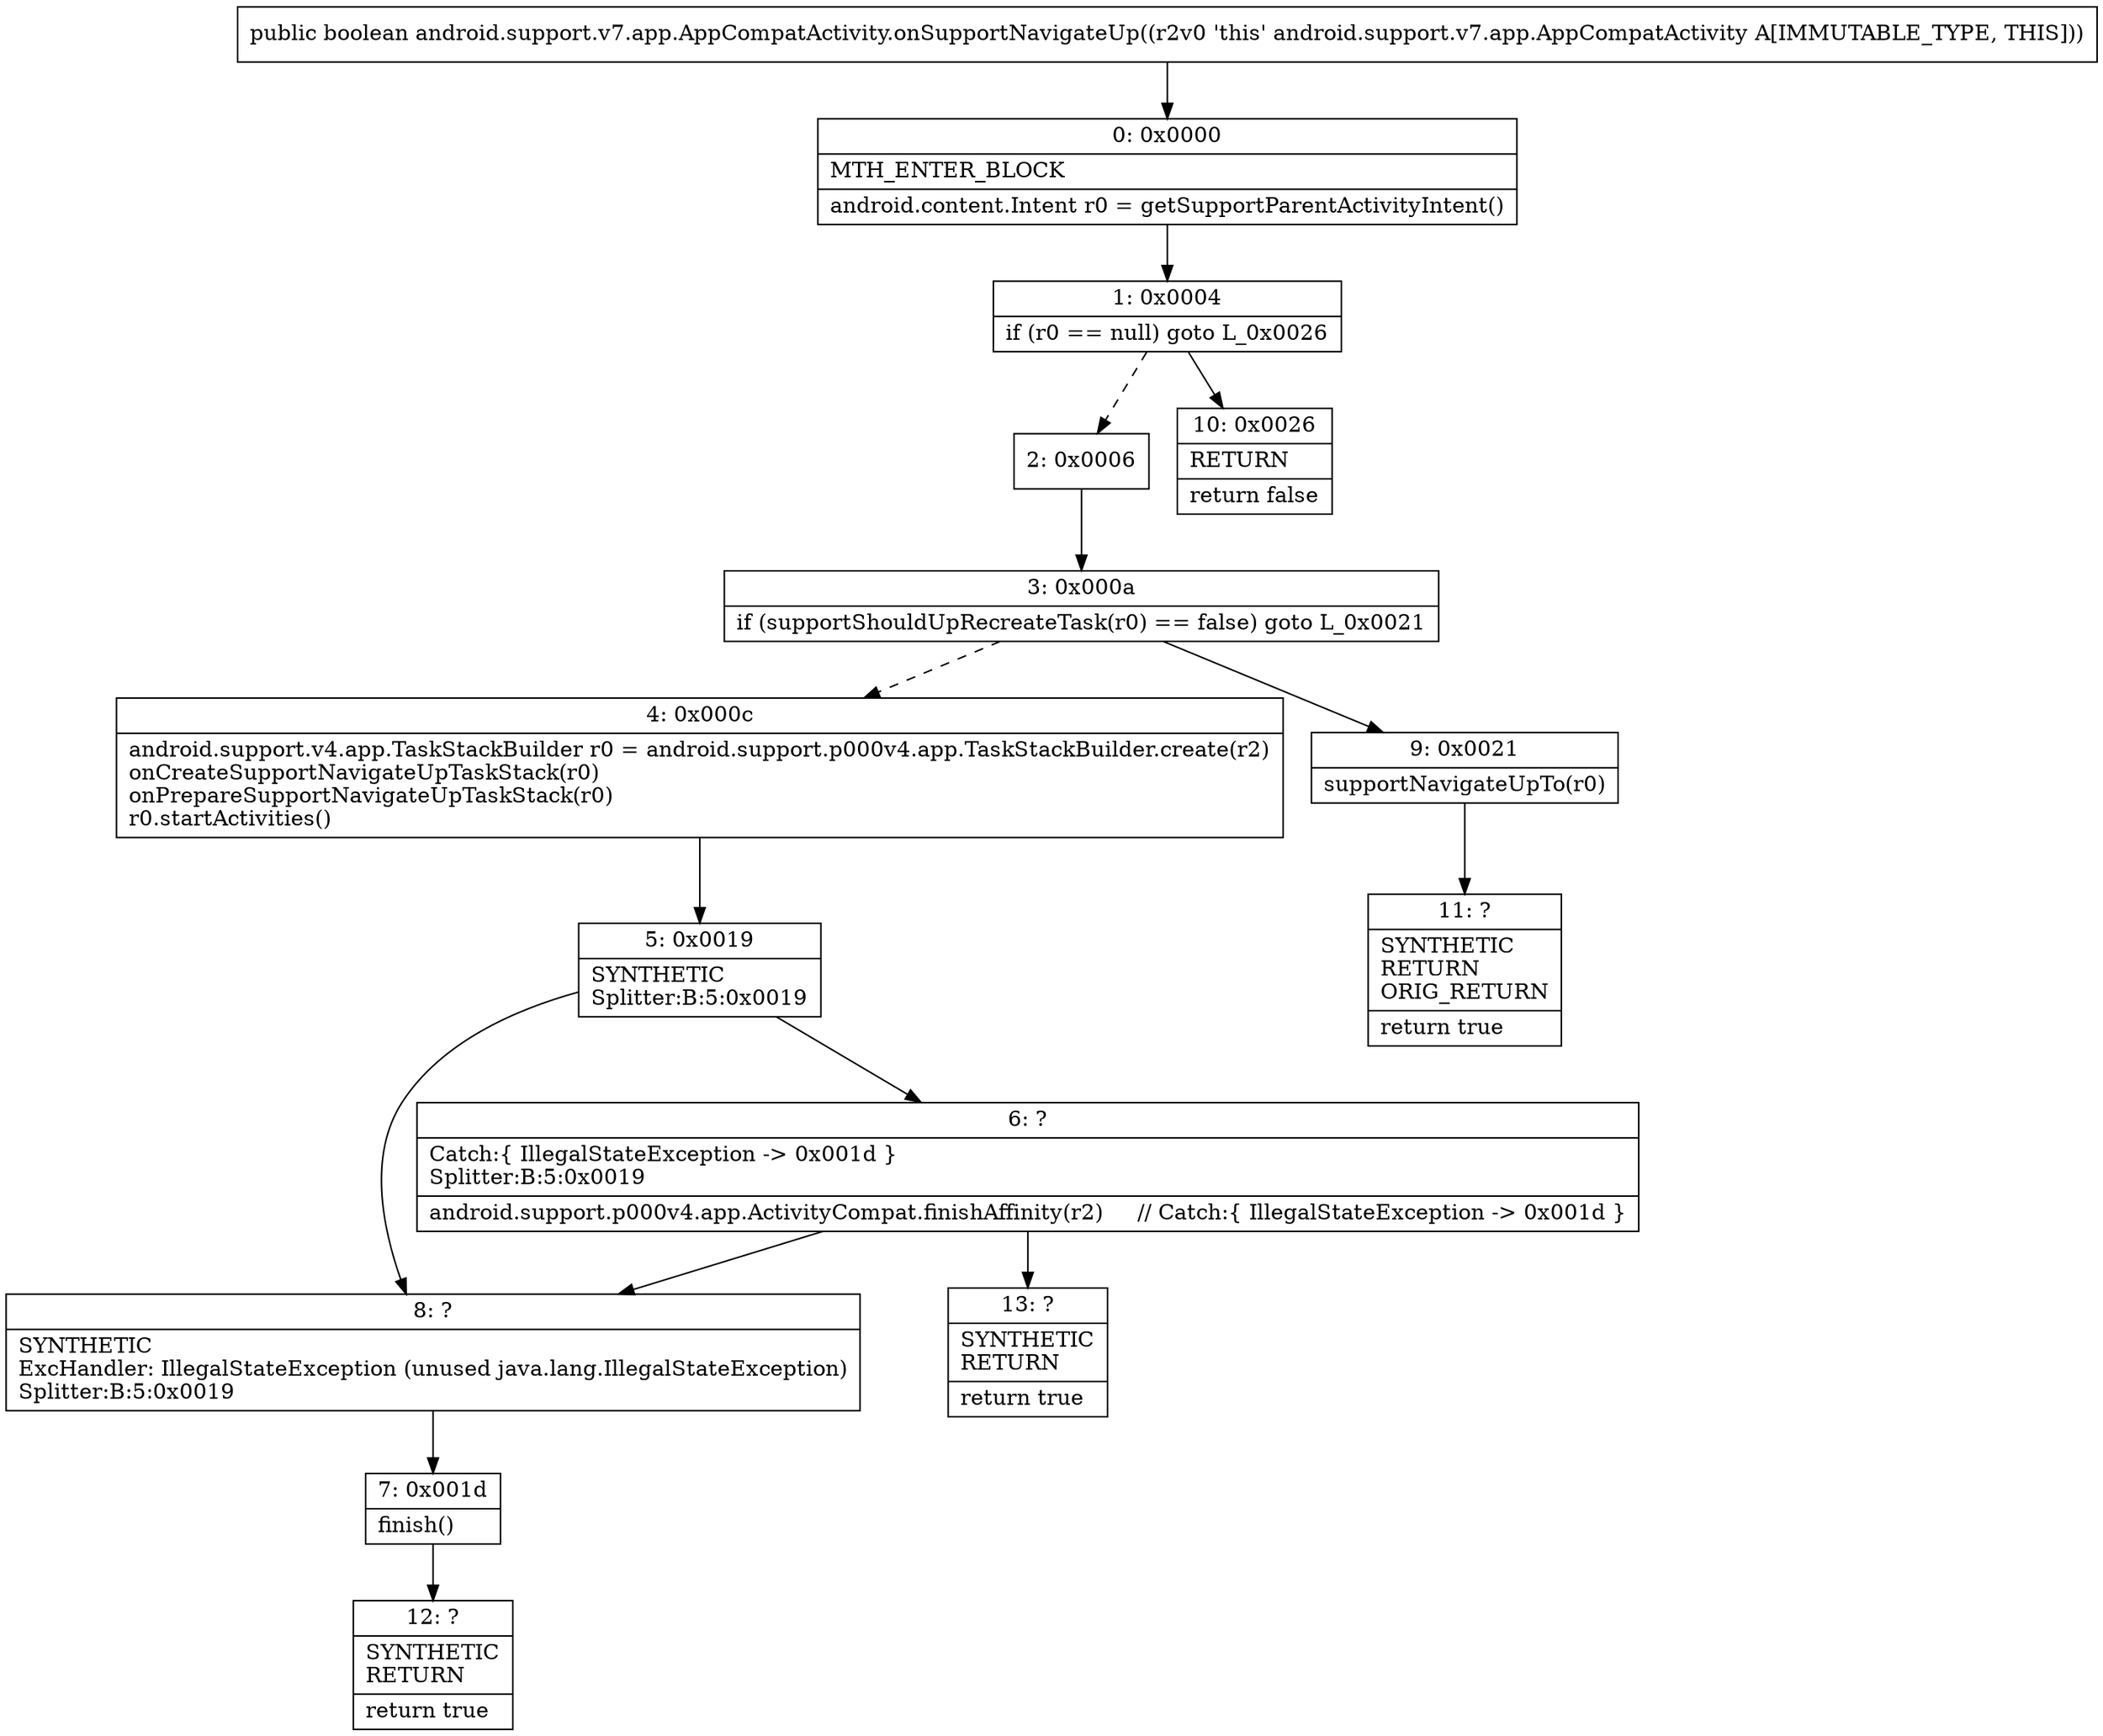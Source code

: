 digraph "CFG forandroid.support.v7.app.AppCompatActivity.onSupportNavigateUp()Z" {
Node_0 [shape=record,label="{0\:\ 0x0000|MTH_ENTER_BLOCK\l|android.content.Intent r0 = getSupportParentActivityIntent()\l}"];
Node_1 [shape=record,label="{1\:\ 0x0004|if (r0 == null) goto L_0x0026\l}"];
Node_2 [shape=record,label="{2\:\ 0x0006}"];
Node_3 [shape=record,label="{3\:\ 0x000a|if (supportShouldUpRecreateTask(r0) == false) goto L_0x0021\l}"];
Node_4 [shape=record,label="{4\:\ 0x000c|android.support.v4.app.TaskStackBuilder r0 = android.support.p000v4.app.TaskStackBuilder.create(r2)\lonCreateSupportNavigateUpTaskStack(r0)\lonPrepareSupportNavigateUpTaskStack(r0)\lr0.startActivities()\l}"];
Node_5 [shape=record,label="{5\:\ 0x0019|SYNTHETIC\lSplitter:B:5:0x0019\l}"];
Node_6 [shape=record,label="{6\:\ ?|Catch:\{ IllegalStateException \-\> 0x001d \}\lSplitter:B:5:0x0019\l|android.support.p000v4.app.ActivityCompat.finishAffinity(r2)     \/\/ Catch:\{ IllegalStateException \-\> 0x001d \}\l}"];
Node_7 [shape=record,label="{7\:\ 0x001d|finish()\l}"];
Node_8 [shape=record,label="{8\:\ ?|SYNTHETIC\lExcHandler: IllegalStateException (unused java.lang.IllegalStateException)\lSplitter:B:5:0x0019\l}"];
Node_9 [shape=record,label="{9\:\ 0x0021|supportNavigateUpTo(r0)\l}"];
Node_10 [shape=record,label="{10\:\ 0x0026|RETURN\l|return false\l}"];
Node_11 [shape=record,label="{11\:\ ?|SYNTHETIC\lRETURN\lORIG_RETURN\l|return true\l}"];
Node_12 [shape=record,label="{12\:\ ?|SYNTHETIC\lRETURN\l|return true\l}"];
Node_13 [shape=record,label="{13\:\ ?|SYNTHETIC\lRETURN\l|return true\l}"];
MethodNode[shape=record,label="{public boolean android.support.v7.app.AppCompatActivity.onSupportNavigateUp((r2v0 'this' android.support.v7.app.AppCompatActivity A[IMMUTABLE_TYPE, THIS])) }"];
MethodNode -> Node_0;
Node_0 -> Node_1;
Node_1 -> Node_2[style=dashed];
Node_1 -> Node_10;
Node_2 -> Node_3;
Node_3 -> Node_4[style=dashed];
Node_3 -> Node_9;
Node_4 -> Node_5;
Node_5 -> Node_6;
Node_5 -> Node_8;
Node_6 -> Node_8;
Node_6 -> Node_13;
Node_7 -> Node_12;
Node_8 -> Node_7;
Node_9 -> Node_11;
}

